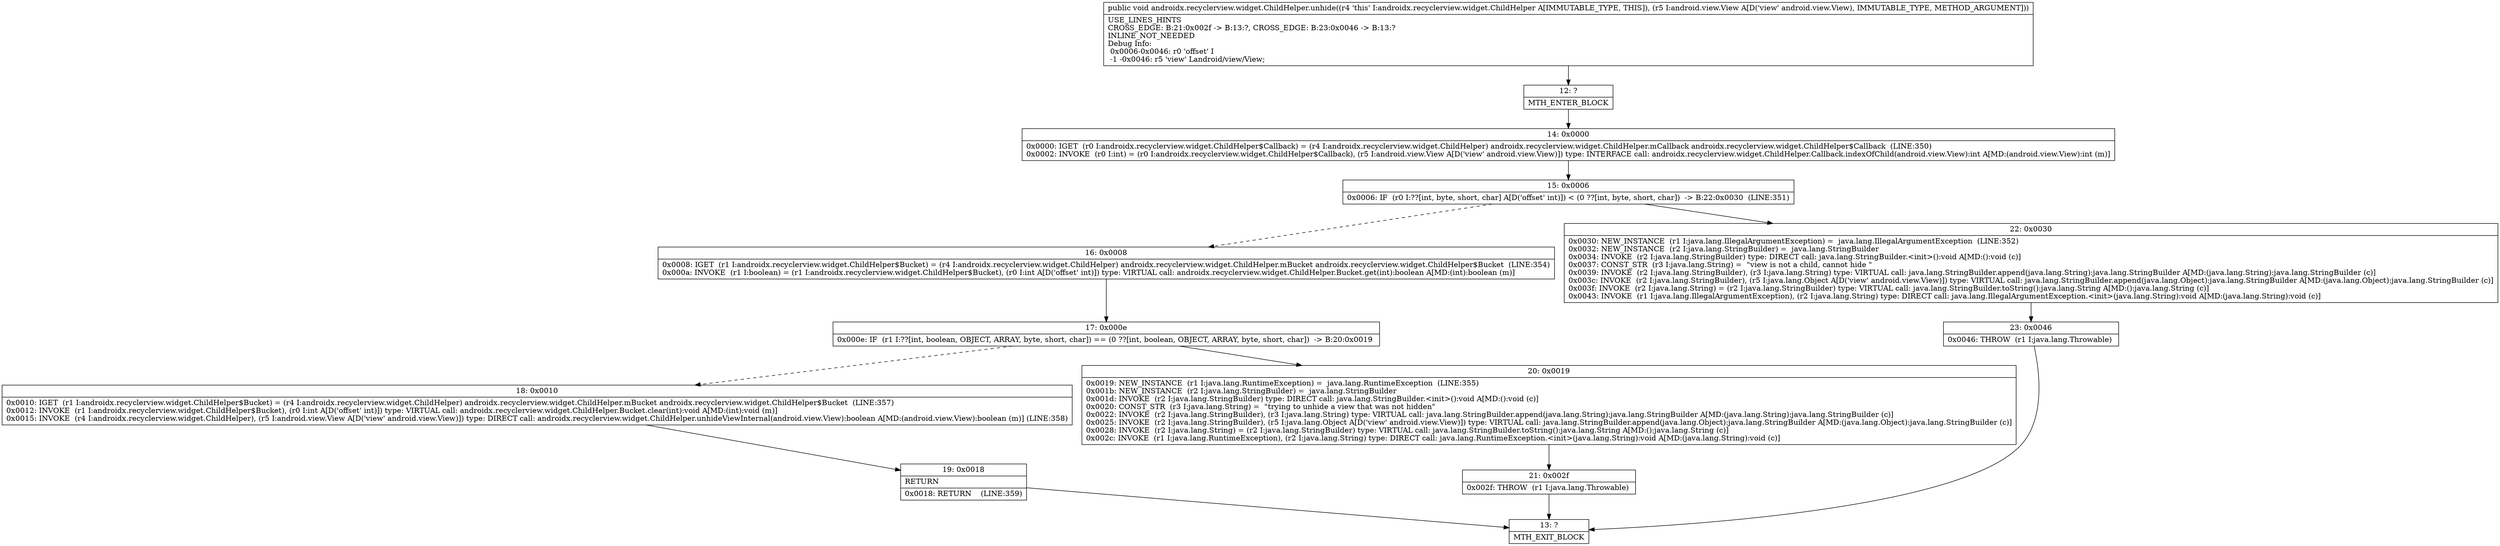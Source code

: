 digraph "CFG forandroidx.recyclerview.widget.ChildHelper.unhide(Landroid\/view\/View;)V" {
Node_12 [shape=record,label="{12\:\ ?|MTH_ENTER_BLOCK\l}"];
Node_14 [shape=record,label="{14\:\ 0x0000|0x0000: IGET  (r0 I:androidx.recyclerview.widget.ChildHelper$Callback) = (r4 I:androidx.recyclerview.widget.ChildHelper) androidx.recyclerview.widget.ChildHelper.mCallback androidx.recyclerview.widget.ChildHelper$Callback  (LINE:350)\l0x0002: INVOKE  (r0 I:int) = (r0 I:androidx.recyclerview.widget.ChildHelper$Callback), (r5 I:android.view.View A[D('view' android.view.View)]) type: INTERFACE call: androidx.recyclerview.widget.ChildHelper.Callback.indexOfChild(android.view.View):int A[MD:(android.view.View):int (m)]\l}"];
Node_15 [shape=record,label="{15\:\ 0x0006|0x0006: IF  (r0 I:??[int, byte, short, char] A[D('offset' int)]) \< (0 ??[int, byte, short, char])  \-\> B:22:0x0030  (LINE:351)\l}"];
Node_16 [shape=record,label="{16\:\ 0x0008|0x0008: IGET  (r1 I:androidx.recyclerview.widget.ChildHelper$Bucket) = (r4 I:androidx.recyclerview.widget.ChildHelper) androidx.recyclerview.widget.ChildHelper.mBucket androidx.recyclerview.widget.ChildHelper$Bucket  (LINE:354)\l0x000a: INVOKE  (r1 I:boolean) = (r1 I:androidx.recyclerview.widget.ChildHelper$Bucket), (r0 I:int A[D('offset' int)]) type: VIRTUAL call: androidx.recyclerview.widget.ChildHelper.Bucket.get(int):boolean A[MD:(int):boolean (m)]\l}"];
Node_17 [shape=record,label="{17\:\ 0x000e|0x000e: IF  (r1 I:??[int, boolean, OBJECT, ARRAY, byte, short, char]) == (0 ??[int, boolean, OBJECT, ARRAY, byte, short, char])  \-\> B:20:0x0019 \l}"];
Node_18 [shape=record,label="{18\:\ 0x0010|0x0010: IGET  (r1 I:androidx.recyclerview.widget.ChildHelper$Bucket) = (r4 I:androidx.recyclerview.widget.ChildHelper) androidx.recyclerview.widget.ChildHelper.mBucket androidx.recyclerview.widget.ChildHelper$Bucket  (LINE:357)\l0x0012: INVOKE  (r1 I:androidx.recyclerview.widget.ChildHelper$Bucket), (r0 I:int A[D('offset' int)]) type: VIRTUAL call: androidx.recyclerview.widget.ChildHelper.Bucket.clear(int):void A[MD:(int):void (m)]\l0x0015: INVOKE  (r4 I:androidx.recyclerview.widget.ChildHelper), (r5 I:android.view.View A[D('view' android.view.View)]) type: DIRECT call: androidx.recyclerview.widget.ChildHelper.unhideViewInternal(android.view.View):boolean A[MD:(android.view.View):boolean (m)] (LINE:358)\l}"];
Node_19 [shape=record,label="{19\:\ 0x0018|RETURN\l|0x0018: RETURN    (LINE:359)\l}"];
Node_13 [shape=record,label="{13\:\ ?|MTH_EXIT_BLOCK\l}"];
Node_20 [shape=record,label="{20\:\ 0x0019|0x0019: NEW_INSTANCE  (r1 I:java.lang.RuntimeException) =  java.lang.RuntimeException  (LINE:355)\l0x001b: NEW_INSTANCE  (r2 I:java.lang.StringBuilder) =  java.lang.StringBuilder \l0x001d: INVOKE  (r2 I:java.lang.StringBuilder) type: DIRECT call: java.lang.StringBuilder.\<init\>():void A[MD:():void (c)]\l0x0020: CONST_STR  (r3 I:java.lang.String) =  \"trying to unhide a view that was not hidden\" \l0x0022: INVOKE  (r2 I:java.lang.StringBuilder), (r3 I:java.lang.String) type: VIRTUAL call: java.lang.StringBuilder.append(java.lang.String):java.lang.StringBuilder A[MD:(java.lang.String):java.lang.StringBuilder (c)]\l0x0025: INVOKE  (r2 I:java.lang.StringBuilder), (r5 I:java.lang.Object A[D('view' android.view.View)]) type: VIRTUAL call: java.lang.StringBuilder.append(java.lang.Object):java.lang.StringBuilder A[MD:(java.lang.Object):java.lang.StringBuilder (c)]\l0x0028: INVOKE  (r2 I:java.lang.String) = (r2 I:java.lang.StringBuilder) type: VIRTUAL call: java.lang.StringBuilder.toString():java.lang.String A[MD:():java.lang.String (c)]\l0x002c: INVOKE  (r1 I:java.lang.RuntimeException), (r2 I:java.lang.String) type: DIRECT call: java.lang.RuntimeException.\<init\>(java.lang.String):void A[MD:(java.lang.String):void (c)]\l}"];
Node_21 [shape=record,label="{21\:\ 0x002f|0x002f: THROW  (r1 I:java.lang.Throwable) \l}"];
Node_22 [shape=record,label="{22\:\ 0x0030|0x0030: NEW_INSTANCE  (r1 I:java.lang.IllegalArgumentException) =  java.lang.IllegalArgumentException  (LINE:352)\l0x0032: NEW_INSTANCE  (r2 I:java.lang.StringBuilder) =  java.lang.StringBuilder \l0x0034: INVOKE  (r2 I:java.lang.StringBuilder) type: DIRECT call: java.lang.StringBuilder.\<init\>():void A[MD:():void (c)]\l0x0037: CONST_STR  (r3 I:java.lang.String) =  \"view is not a child, cannot hide \" \l0x0039: INVOKE  (r2 I:java.lang.StringBuilder), (r3 I:java.lang.String) type: VIRTUAL call: java.lang.StringBuilder.append(java.lang.String):java.lang.StringBuilder A[MD:(java.lang.String):java.lang.StringBuilder (c)]\l0x003c: INVOKE  (r2 I:java.lang.StringBuilder), (r5 I:java.lang.Object A[D('view' android.view.View)]) type: VIRTUAL call: java.lang.StringBuilder.append(java.lang.Object):java.lang.StringBuilder A[MD:(java.lang.Object):java.lang.StringBuilder (c)]\l0x003f: INVOKE  (r2 I:java.lang.String) = (r2 I:java.lang.StringBuilder) type: VIRTUAL call: java.lang.StringBuilder.toString():java.lang.String A[MD:():java.lang.String (c)]\l0x0043: INVOKE  (r1 I:java.lang.IllegalArgumentException), (r2 I:java.lang.String) type: DIRECT call: java.lang.IllegalArgumentException.\<init\>(java.lang.String):void A[MD:(java.lang.String):void (c)]\l}"];
Node_23 [shape=record,label="{23\:\ 0x0046|0x0046: THROW  (r1 I:java.lang.Throwable) \l}"];
MethodNode[shape=record,label="{public void androidx.recyclerview.widget.ChildHelper.unhide((r4 'this' I:androidx.recyclerview.widget.ChildHelper A[IMMUTABLE_TYPE, THIS]), (r5 I:android.view.View A[D('view' android.view.View), IMMUTABLE_TYPE, METHOD_ARGUMENT]))  | USE_LINES_HINTS\lCROSS_EDGE: B:21:0x002f \-\> B:13:?, CROSS_EDGE: B:23:0x0046 \-\> B:13:?\lINLINE_NOT_NEEDED\lDebug Info:\l  0x0006\-0x0046: r0 'offset' I\l  \-1 \-0x0046: r5 'view' Landroid\/view\/View;\l}"];
MethodNode -> Node_12;Node_12 -> Node_14;
Node_14 -> Node_15;
Node_15 -> Node_16[style=dashed];
Node_15 -> Node_22;
Node_16 -> Node_17;
Node_17 -> Node_18[style=dashed];
Node_17 -> Node_20;
Node_18 -> Node_19;
Node_19 -> Node_13;
Node_20 -> Node_21;
Node_21 -> Node_13;
Node_22 -> Node_23;
Node_23 -> Node_13;
}

